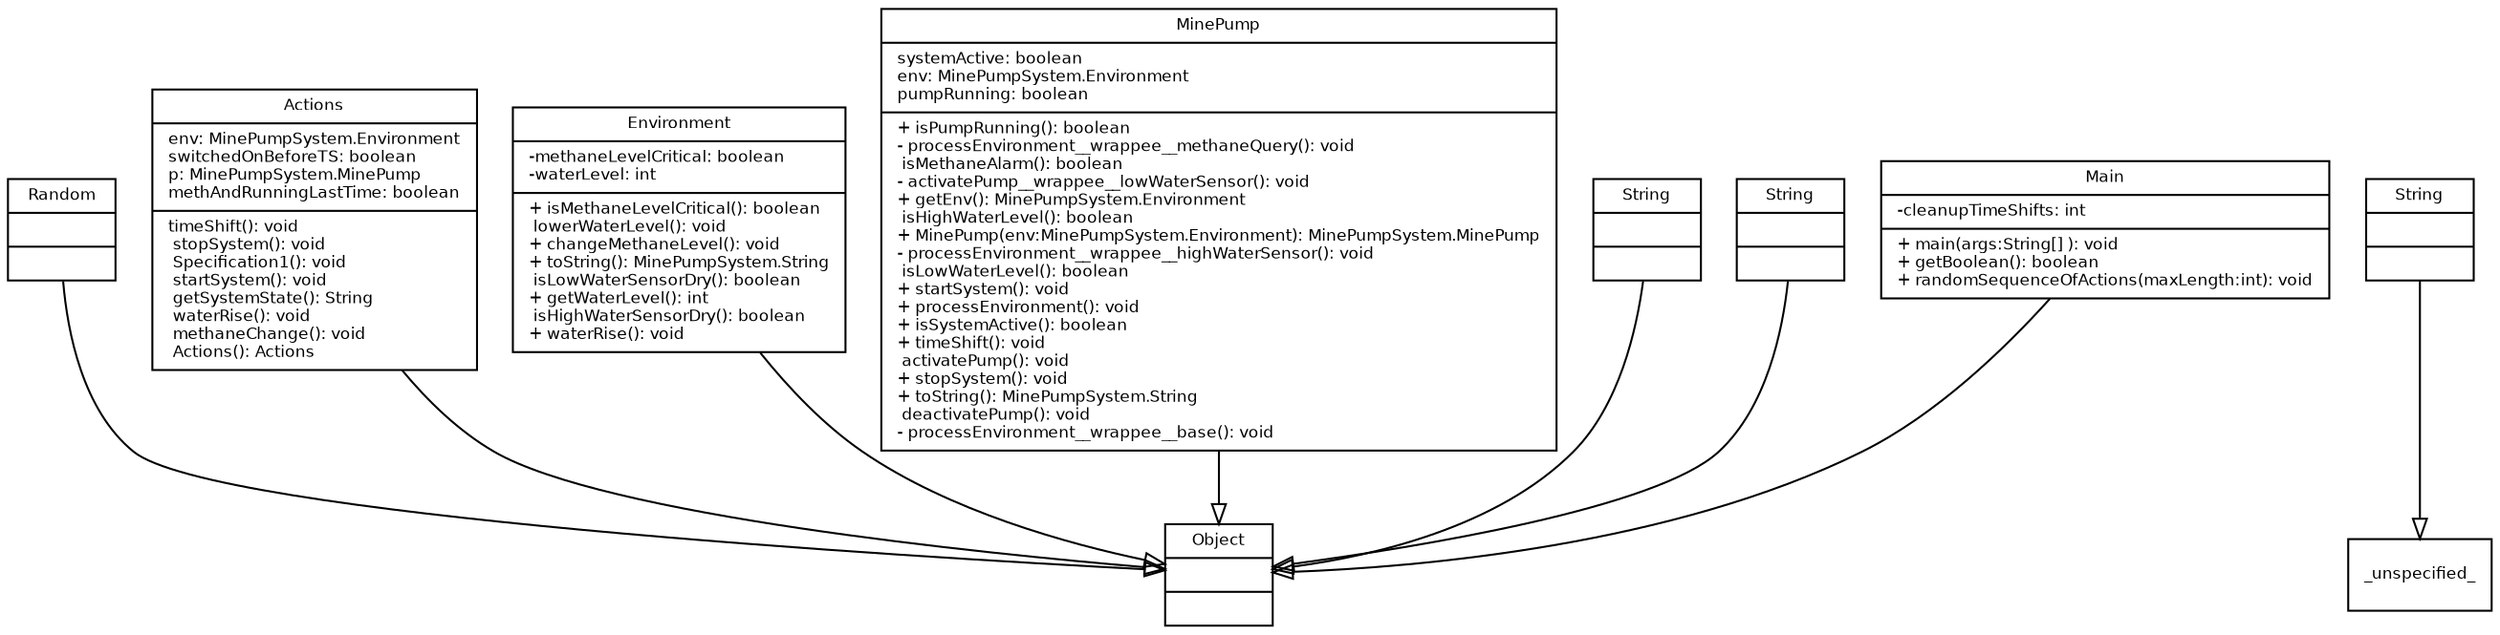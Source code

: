 digraph TypeHierarchy { 
        fontname = "Bitstream Vera Sans"
        fontsize = 8

        node [
                  fontname = "Bitstream Vera Sans"
                  fontsize = 8
                  shape = "record"
        ]

        edge [
                  fontname = "Bitstream Vera Sans"
                  fontsize = 8
        ]

        Random [
                  label = "{Random||}"
        ]

        Actions [
                  label = "{Actions|env: MinePumpSystem.Environment\lswitchedOnBeforeTS: boolean\lp: MinePumpSystem.MinePump\lmethAndRunningLastTime: boolean\l| timeShift(): void\l stopSystem(): void\l Specification1(): void\l startSystem(): void\l getSystemState(): String\l waterRise(): void\l methaneChange(): void\l Actions(): Actions\l}"
        ]

        MinePumpSystem_Environment [
                  label = "{Environment|-methaneLevelCritical: boolean\l-waterLevel: int\l|+ isMethaneLevelCritical(): boolean\l lowerWaterLevel(): void\l+ changeMethaneLevel(): void\l+ toString(): MinePumpSystem.String\l isLowWaterSensorDry(): boolean\l+ getWaterLevel(): int\l isHighWaterSensorDry(): boolean\l+ waterRise(): void\l}"
        ]

        MinePumpSystem_MinePump [
                  label = "{MinePump|systemActive: boolean\lenv: MinePumpSystem.Environment\lpumpRunning: boolean\l|+ isPumpRunning(): boolean\l- processEnvironment__wrappee__methaneQuery(): void\l isMethaneAlarm(): boolean\l- activatePump__wrappee__lowWaterSensor(): void\l+ getEnv(): MinePumpSystem.Environment\l isHighWaterLevel(): boolean\l+ MinePump(env:MinePumpSystem.Environment): MinePumpSystem.MinePump\l- processEnvironment__wrappee__highWaterSensor(): void\l isLowWaterLevel(): boolean\l+ startSystem(): void\l+ processEnvironment(): void\l+ isSystemActive(): boolean\l+ timeShift(): void\l activatePump(): void\l+ stopSystem(): void\l+ toString(): MinePumpSystem.String\l deactivatePump(): void\l- processEnvironment__wrappee__base(): void\l}"
        ]

        String [
                  label = "{String||}"
        ]

        java_lang_String [
                  label = "{String||}"
        ]

        java_lang_Object [
                  label = "{Object||}"
        ]

        MinePumpSystem_String [
                  label = "{String||}"
        ]

        Main [
                  label = "{Main|-cleanupTimeShifts: int\l|+ main(args:String[] ): void\l+ getBoolean(): boolean\l+ randomSequenceOfActions(maxLength:int): void\l}"
        ]

        edge [
                  arrowhead = "empty"
                  style = "solid"
                  arrowtail = "none"
        ]

        Random -> java_lang_Object
        Actions -> java_lang_Object
        MinePumpSystem_Environment -> java_lang_Object
        MinePumpSystem_MinePump -> java_lang_Object
        String -> _unspecified_
        java_lang_String -> java_lang_Object
        MinePumpSystem_String -> java_lang_Object
        Main -> java_lang_Object
        edge [
                  arrowhead = "empty"
                  style = "dashed"
                  arrowtail = "none"
        ]

        edge [
                  arrowhead = "normal"
                  style = "solid"
                  arrowtail = "odot"
        ]

}
